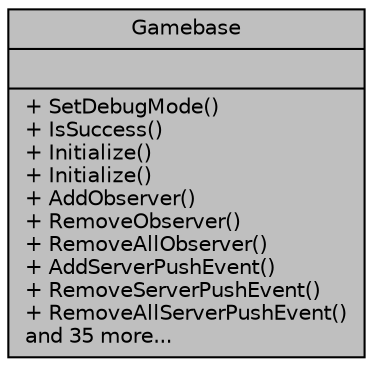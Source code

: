 digraph "Gamebase"
{
  edge [fontname="Helvetica",fontsize="10",labelfontname="Helvetica",labelfontsize="10"];
  node [fontname="Helvetica",fontsize="10",shape=record];
  Node1 [label="{Gamebase\n||+ SetDebugMode()\l+ IsSuccess()\l+ Initialize()\l+ Initialize()\l+ AddObserver()\l+ RemoveObserver()\l+ RemoveAllObserver()\l+ AddServerPushEvent()\l+ RemoveServerPushEvent()\l+ RemoveAllServerPushEvent()\land 35 more...\l}",height=0.2,width=0.4,color="black", fillcolor="grey75", style="filled", fontcolor="black"];
}
